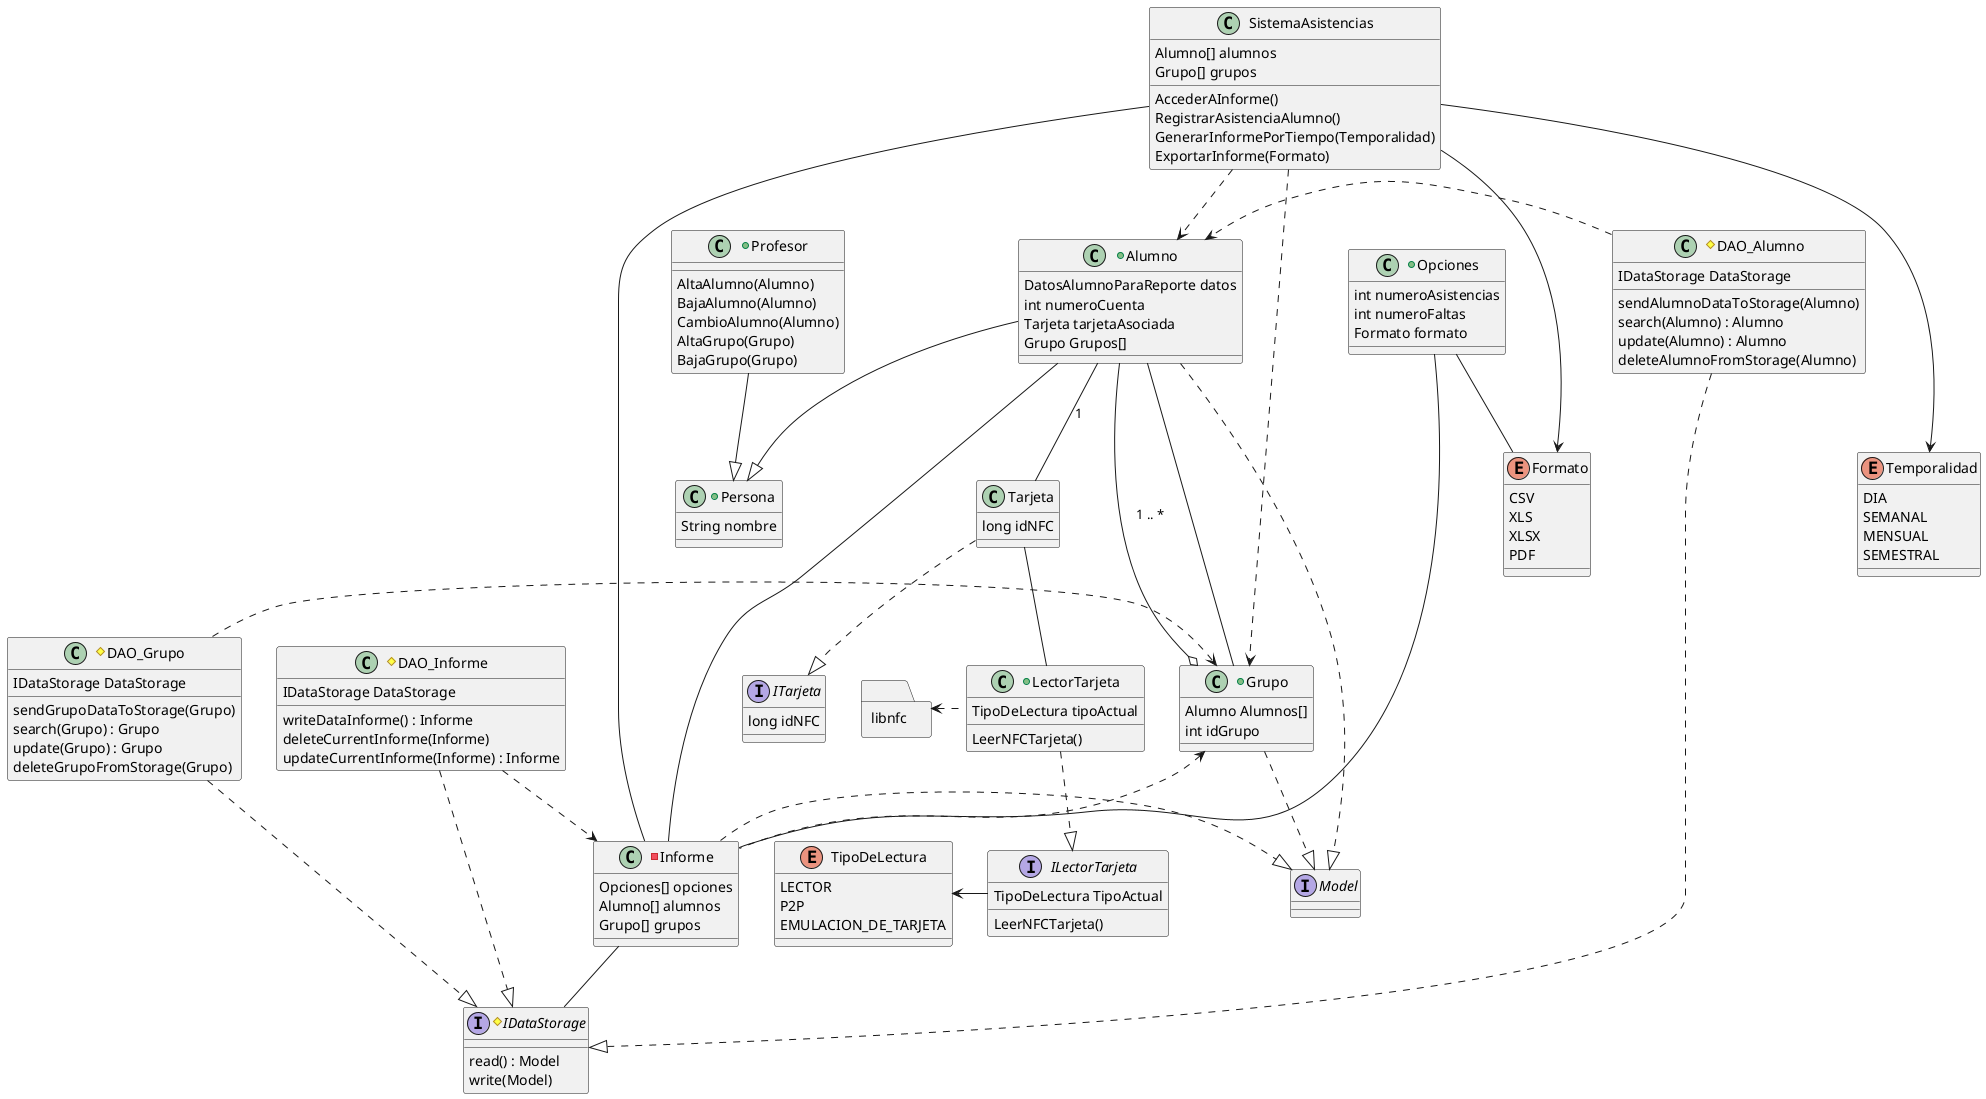 @startuml
'Este archivo contiene el código necesario para generar el diagrama de clases del sistema.

'Dado que libnfc es una biblioteca ya existente, el paquete es el mejor elemento que se le ajusta.
'Para efectos prácticos basta con dejar solo el nombre de la biblioteca.
package libnfc <<folder>>{
}

'Un módulo para raspberry pi tiene estos tres modos. Los tomaremos como referencia.
enum TipoDeLectura{

LECTOR
P2P
EMULACION_DE_TARJETA

}

enum Temporalidad{
DIA
SEMANAL
MENSUAL
SEMESTRAL
}

enum Formato{
CSV
XLS
XLSX
PDF

}


interface ILectorTarjeta{

TipoDeLectura TipoActual

LeerNFCTarjeta()

}

interface ITarjeta{

long idNFC

}

interface Model{
}

#interface IDataStorage{

'Toda esta interfaz es únicamente de métodos.
read() : Model
write(Model)


}


class Tarjeta{ 

long idNFC

}

+class LectorTarjeta{

TipoDeLectura tipoActual

'Métodos.
LeerNFCTarjeta()

}

+class Persona{

String nombre

}

+class Alumno{

DatosAlumnoParaReporte datos
int numeroCuenta
Tarjeta tarjetaAsociada
Grupo Grupos[]

} 

+class Profesor{

'Métodos.
AltaAlumno(Alumno)
BajaAlumno(Alumno)
CambioAlumno(Alumno)
AltaGrupo(Grupo)
BajaGrupo(Grupo)

}

+class Grupo{

Alumno Alumnos[]
int idGrupo

}

class SistemaAsistencias{

Alumno[] alumnos
Grupo[] grupos

'Métodos.
AccederAInforme()
RegistrarAsistenciaAlumno()
GenerarInformePorTiempo(Temporalidad)
ExportarInforme(Formato)

}

#class DAO_Alumno{

IDataStorage DataStorage

sendAlumnoDataToStorage(Alumno)
search(Alumno) : Alumno
update(Alumno) : Alumno
deleteAlumnoFromStorage(Alumno)

}

#class DAO_Grupo{

IDataStorage DataStorage

sendGrupoDataToStorage(Grupo)
search(Grupo) : Grupo
update(Grupo) : Grupo
deleteGrupoFromStorage(Grupo)

}

#class DAO_Informe{

IDataStorage DataStorage

writeDataInforme() : Informe
deleteCurrentInforme(Informe)
updateCurrentInforme(Informe) : Informe

}

'Privado porque solo el profesor interactúa con él.
-class Informe{

Opciones[] opciones
Alumno[] alumnos
Grupo[] grupos

}

+class Opciones{

int numeroAsistencias
int numeroFaltas
Formato formato

}

'Relaciones.
libnfc <. LectorTarjeta

Tarjeta -- LectorTarjeta

TipoDeLectura <- ILectorTarjeta

LectorTarjeta ..|> ILectorTarjeta
Tarjeta ..|> ITarjeta

SistemaAsistencias ---> Temporalidad
SistemaAsistencias ---> Formato

SistemaAsistencias ..> Alumno
SistemaAsistencias ..> Grupo
SistemaAsistencias -- Informe

Opciones -- Formato

Alumno ..|> Model

'Para este sistema un alumno solo puede tener una tarjeta a menos que deba hacer el reemplazo.
Alumno -- Tarjeta: 1

'Un cambio en la clase grupo afecta a la clase reporte, por eso es una dependencia.
Grupo <.. Informe

Grupo --- Alumno

Opciones -- Informe

DAO_Alumno .> Alumno
DAO_Grupo .> Grupo
Alumno ---o Grupo: 1 .. *
Grupo .|> Model
DAO_Informe .> Informe
Informe -- IDataStorage

'Un cambio en DataStorage cambia el funcionamiento de los DAOs. Además deben implementar a IDataStorage
DAO_Alumno ...|> IDataStorage
DAO_Grupo ...|> IDataStorage
DAO_Informe ...|> IDataStorage

Alumno --- Informe

Profesor --|> Persona
Alumno --|> Persona

Informe .|> Model
@enduml
